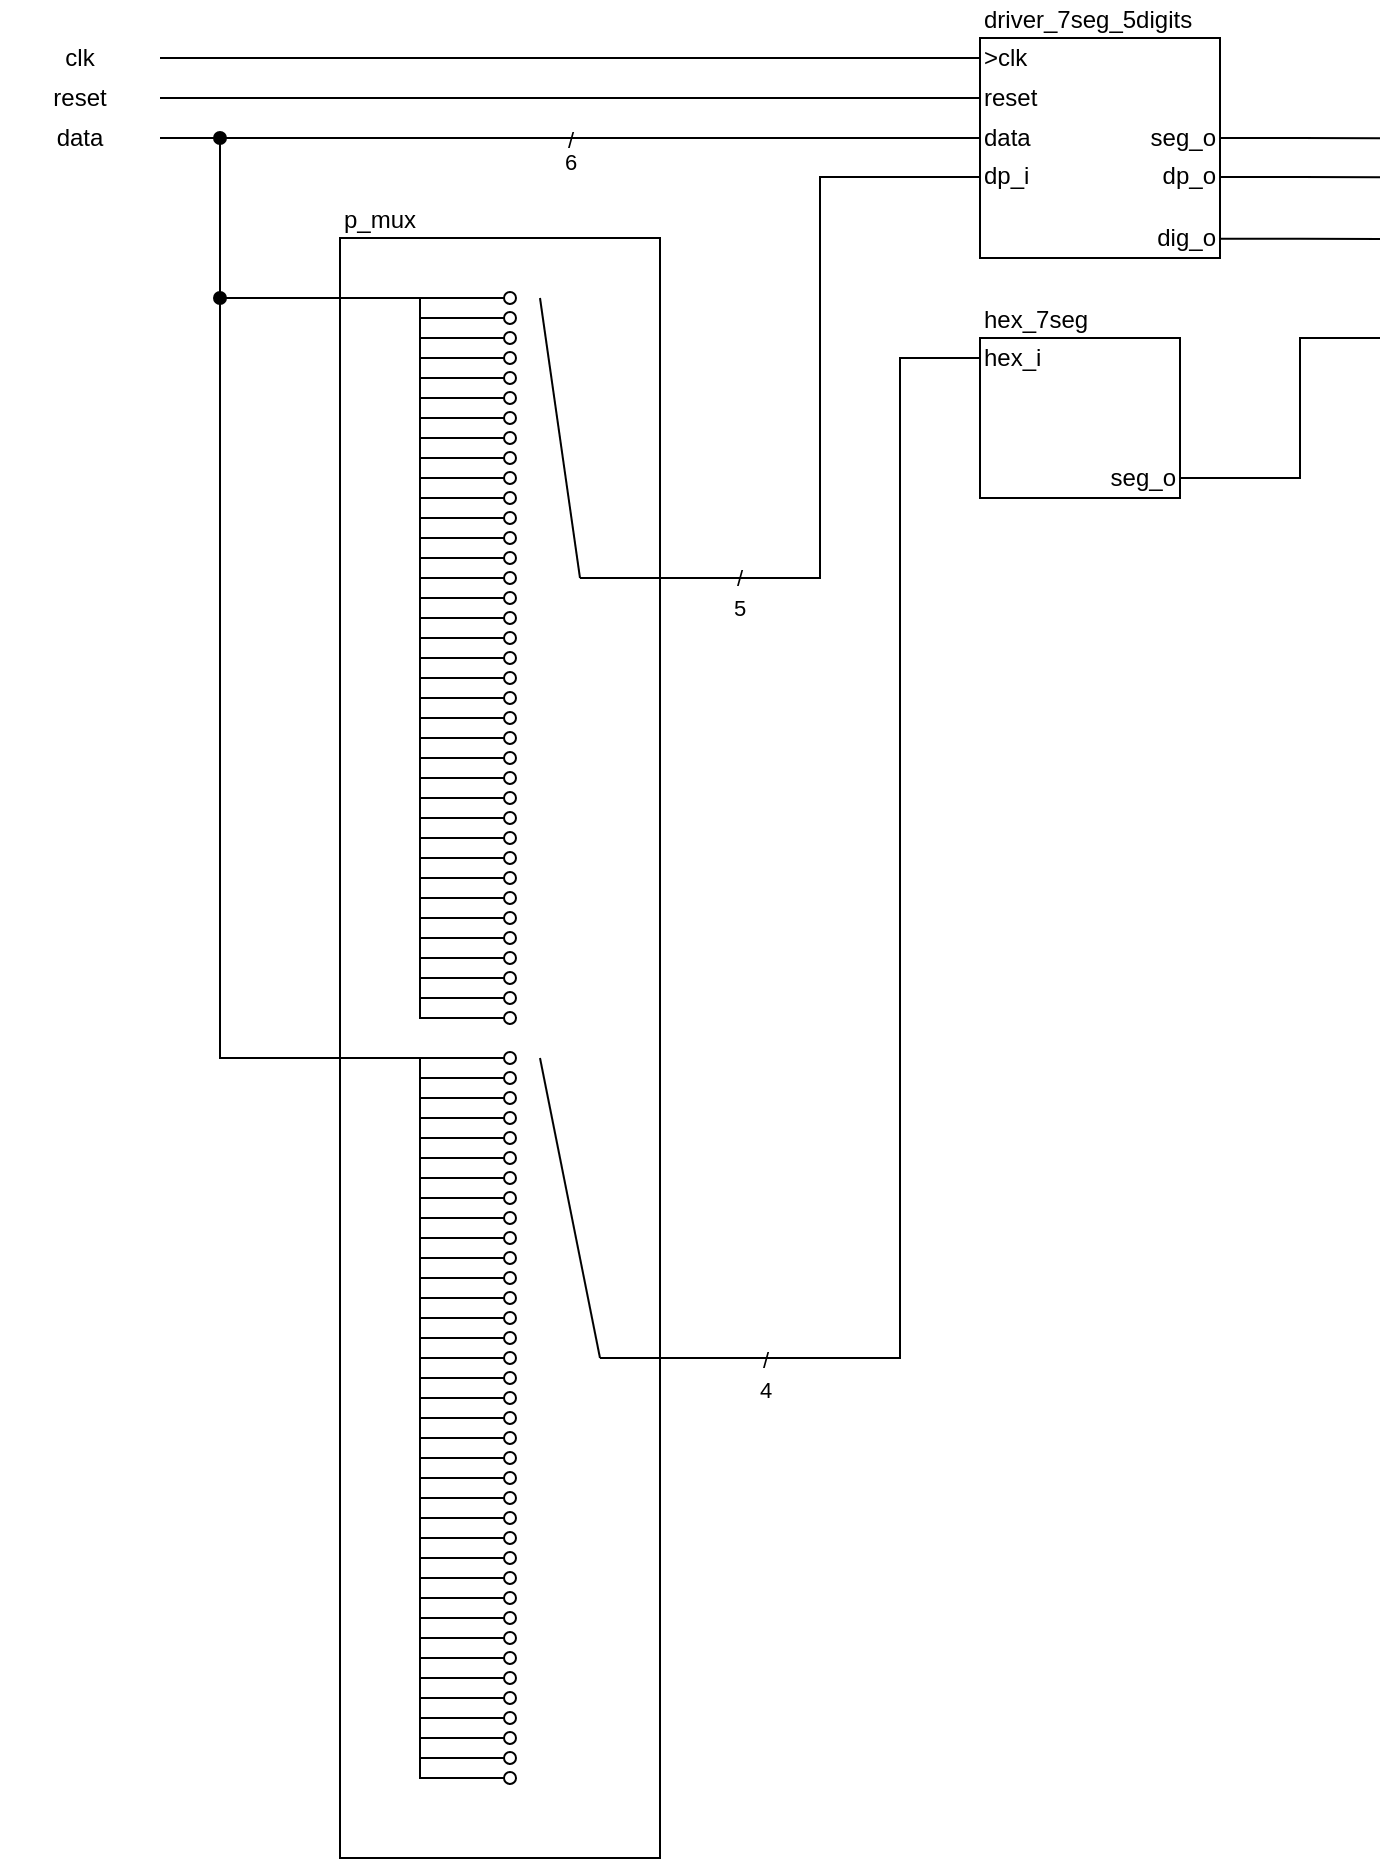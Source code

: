 <mxfile version="17.4.2" type="device"><diagram id="lcT8Ns32IY1M_7jJ_1zo" name="Page-1"><mxGraphModel dx="769" dy="475" grid="1" gridSize="10" guides="1" tooltips="1" connect="1" arrows="1" fold="1" page="1" pageScale="1" pageWidth="827" pageHeight="1169" math="0" shadow="0"><root><mxCell id="0"/><mxCell id="1" parent="0"/><mxCell id="uRSqfGvNpTADpBOiDqE6-36" value="&lt;p style=&quot;line-height: 1&quot;&gt;/&lt;br&gt;6&lt;/p&gt;" style="edgeStyle=orthogonalEdgeStyle;rounded=0;orthogonalLoop=1;jettySize=auto;html=1;exitX=0;exitY=0.5;exitDx=0;exitDy=0;verticalAlign=middle;labelBackgroundColor=none;spacingTop=11;endArrow=none;endFill=0;entryX=1;entryY=0.5;entryDx=0;entryDy=0;" parent="1" source="uRSqfGvNpTADpBOiDqE6-15" edge="1" target="uRSqfGvNpTADpBOiDqE6-42"><mxGeometry relative="1" as="geometry"><mxPoint x="240" y="180" as="targetPoint"/><Array as="points"/></mxGeometry></mxCell><mxCell id="uRSqfGvNpTADpBOiDqE6-39" value="" style="group" parent="1" vertex="1" connectable="0"><mxGeometry x="520" y="111.74" width="120" height="128.26" as="geometry"/></mxCell><mxCell id="uRSqfGvNpTADpBOiDqE6-17" value="driver_7seg_5digits" style="text;html=1;strokeColor=none;fillColor=none;align=left;verticalAlign=bottom;whiteSpace=wrap;rounded=0;" parent="uRSqfGvNpTADpBOiDqE6-39" vertex="1"><mxGeometry width="120" height="18.26" as="geometry"/></mxCell><mxCell id="uRSqfGvNpTADpBOiDqE6-38" value="" style="group" parent="uRSqfGvNpTADpBOiDqE6-39" vertex="1" connectable="0"><mxGeometry y="18.26" width="120" height="110" as="geometry"/></mxCell><mxCell id="uRSqfGvNpTADpBOiDqE6-10" value="" style="rounded=0;whiteSpace=wrap;html=1;" parent="uRSqfGvNpTADpBOiDqE6-38" vertex="1"><mxGeometry width="120" height="110" as="geometry"/></mxCell><mxCell id="uRSqfGvNpTADpBOiDqE6-12" value="&lt;div&gt;&amp;gt;clk&lt;/div&gt;" style="text;html=1;strokeColor=none;fillColor=none;align=left;verticalAlign=middle;whiteSpace=wrap;rounded=0;" parent="uRSqfGvNpTADpBOiDqE6-38" vertex="1"><mxGeometry width="60" height="20" as="geometry"/></mxCell><mxCell id="uRSqfGvNpTADpBOiDqE6-13" value="reset" style="text;html=1;strokeColor=none;fillColor=none;align=left;verticalAlign=middle;whiteSpace=wrap;rounded=0;" parent="uRSqfGvNpTADpBOiDqE6-38" vertex="1"><mxGeometry y="20" width="60" height="20" as="geometry"/></mxCell><mxCell id="uRSqfGvNpTADpBOiDqE6-14" value="dp_i" style="text;html=1;strokeColor=none;fillColor=none;align=left;verticalAlign=middle;whiteSpace=wrap;rounded=0;" parent="uRSqfGvNpTADpBOiDqE6-38" vertex="1"><mxGeometry y="60" width="60" height="18.91" as="geometry"/></mxCell><mxCell id="uRSqfGvNpTADpBOiDqE6-15" value="data" style="text;html=1;strokeColor=none;fillColor=none;align=left;verticalAlign=middle;whiteSpace=wrap;rounded=0;" parent="uRSqfGvNpTADpBOiDqE6-38" vertex="1"><mxGeometry y="40" width="60" height="20" as="geometry"/></mxCell><mxCell id="uRSqfGvNpTADpBOiDqE6-16" value="dp_o" style="text;html=1;strokeColor=none;fillColor=none;align=right;verticalAlign=middle;whiteSpace=wrap;rounded=0;" parent="uRSqfGvNpTADpBOiDqE6-38" vertex="1"><mxGeometry x="60" y="60" width="60" height="18.91" as="geometry"/></mxCell><mxCell id="uRSqfGvNpTADpBOiDqE6-32" value="seg_o" style="text;html=1;strokeColor=none;fillColor=none;align=right;verticalAlign=middle;whiteSpace=wrap;rounded=0;" parent="uRSqfGvNpTADpBOiDqE6-38" vertex="1"><mxGeometry x="60" y="40" width="60" height="20" as="geometry"/></mxCell><mxCell id="uRSqfGvNpTADpBOiDqE6-33" value="dig_o" style="text;html=1;strokeColor=none;fillColor=none;align=right;verticalAlign=middle;whiteSpace=wrap;rounded=0;" parent="uRSqfGvNpTADpBOiDqE6-38" vertex="1"><mxGeometry x="60" y="90.87" width="60" height="19.13" as="geometry"/></mxCell><mxCell id="uRSqfGvNpTADpBOiDqE6-40" style="edgeStyle=orthogonalEdgeStyle;rounded=0;orthogonalLoop=1;jettySize=auto;html=1;exitX=0;exitY=0.5;exitDx=0;exitDy=0;labelBackgroundColor=none;endArrow=none;endFill=0;entryX=1;entryY=0.5;entryDx=0;entryDy=0;" parent="1" source="uRSqfGvNpTADpBOiDqE6-12" target="uRSqfGvNpTADpBOiDqE6-44" edge="1"><mxGeometry relative="1" as="geometry"><mxPoint x="200" y="140" as="targetPoint"/><Array as="points"><mxPoint x="170" y="140"/><mxPoint x="170" y="140"/></Array></mxGeometry></mxCell><mxCell id="uRSqfGvNpTADpBOiDqE6-41" style="edgeStyle=orthogonalEdgeStyle;rounded=0;orthogonalLoop=1;jettySize=auto;html=1;exitX=0;exitY=0.5;exitDx=0;exitDy=0;labelBackgroundColor=none;endArrow=none;endFill=0;entryX=1;entryY=0.5;entryDx=0;entryDy=0;" parent="1" source="uRSqfGvNpTADpBOiDqE6-13" target="uRSqfGvNpTADpBOiDqE6-43" edge="1"><mxGeometry relative="1" as="geometry"><mxPoint x="240" y="160" as="targetPoint"/><Array as="points"><mxPoint x="110" y="160"/></Array></mxGeometry></mxCell><mxCell id="uRSqfGvNpTADpBOiDqE6-42" value="data" style="text;html=1;strokeColor=none;fillColor=none;align=center;verticalAlign=middle;whiteSpace=wrap;rounded=0;" parent="1" vertex="1"><mxGeometry x="30" y="170" width="80" height="20" as="geometry"/></mxCell><mxCell id="uRSqfGvNpTADpBOiDqE6-43" value="reset" style="text;html=1;strokeColor=none;fillColor=none;align=center;verticalAlign=middle;whiteSpace=wrap;rounded=0;" parent="1" vertex="1"><mxGeometry x="30" y="150" width="80" height="20" as="geometry"/></mxCell><mxCell id="uRSqfGvNpTADpBOiDqE6-44" value="clk" style="text;html=1;strokeColor=none;fillColor=none;align=center;verticalAlign=middle;whiteSpace=wrap;rounded=0;" parent="1" vertex="1"><mxGeometry x="30" y="130" width="80" height="20" as="geometry"/></mxCell><mxCell id="uRSqfGvNpTADpBOiDqE6-45" style="edgeStyle=orthogonalEdgeStyle;rounded=0;orthogonalLoop=1;jettySize=auto;html=1;exitX=1;exitY=0.5;exitDx=0;exitDy=0;labelBackgroundColor=none;endArrow=none;endFill=0;" parent="1" source="uRSqfGvNpTADpBOiDqE6-32" edge="1"><mxGeometry relative="1" as="geometry"><mxPoint x="720" y="180.171" as="targetPoint"/></mxGeometry></mxCell><mxCell id="uRSqfGvNpTADpBOiDqE6-46" style="edgeStyle=orthogonalEdgeStyle;rounded=0;orthogonalLoop=1;jettySize=auto;html=1;exitX=1;exitY=0.5;exitDx=0;exitDy=0;labelBackgroundColor=none;endArrow=none;endFill=0;" parent="1" source="uRSqfGvNpTADpBOiDqE6-16" edge="1"><mxGeometry relative="1" as="geometry"><mxPoint x="720" y="199.683" as="targetPoint"/></mxGeometry></mxCell><mxCell id="V42_vhLMeeqk-DZsKsQW-138" value="" style="endArrow=oval;html=1;rounded=0;labelBackgroundColor=none;startArrow=none;startFill=0;endFill=1;edgeStyle=orthogonalEdgeStyle;" edge="1" parent="1"><mxGeometry width="50" height="50" relative="1" as="geometry"><mxPoint x="240" y="260" as="sourcePoint"/><mxPoint x="140" y="260" as="targetPoint"/><Array as="points"><mxPoint x="180" y="260"/></Array></mxGeometry></mxCell><mxCell id="V42_vhLMeeqk-DZsKsQW-140" value="" style="endArrow=none;html=1;rounded=0;endFill=0;labelBackgroundColor=none;spacingTop=14;entryX=0;entryY=0.5;entryDx=0;entryDy=0;edgeStyle=elbowEdgeStyle;" edge="1" parent="1" target="uRSqfGvNpTADpBOiDqE6-14"><mxGeometry width="50" height="50" relative="1" as="geometry"><mxPoint x="320" y="400" as="sourcePoint"/><mxPoint x="500" y="240" as="targetPoint"/><Array as="points"><mxPoint x="440" y="350"/></Array></mxGeometry></mxCell><mxCell id="V42_vhLMeeqk-DZsKsQW-186" value="&lt;span style=&quot;font-size: 11px&quot;&gt;/&lt;/span&gt;&lt;br style=&quot;font-size: 11px&quot;&gt;&lt;span style=&quot;font-size: 11px&quot;&gt;5&lt;/span&gt;" style="text;html=1;strokeColor=none;fillColor=none;align=center;verticalAlign=middle;whiteSpace=wrap;rounded=0;" vertex="1" parent="1"><mxGeometry x="370" y="397" width="60" height="20" as="geometry"/></mxCell><mxCell id="V42_vhLMeeqk-DZsKsQW-94" value="" style="rounded=0;whiteSpace=wrap;html=1;fillColor=none;" vertex="1" parent="1"><mxGeometry x="200" y="230" width="160" height="810" as="geometry"/></mxCell><mxCell id="V42_vhLMeeqk-DZsKsQW-95" value="p_mux" style="text;html=1;strokeColor=none;fillColor=none;align=left;verticalAlign=bottom;whiteSpace=wrap;rounded=0;" vertex="1" parent="1"><mxGeometry x="200" y="210" width="150" height="20" as="geometry"/></mxCell><mxCell id="V42_vhLMeeqk-DZsKsQW-99" value="" style="group" vertex="1" connectable="0" parent="1"><mxGeometry x="240" y="640" width="30" height="360" as="geometry"/></mxCell><mxCell id="V42_vhLMeeqk-DZsKsQW-100" value="" style="endArrow=oval;html=1;rounded=0;fontSize=9;edgeStyle=orthogonalEdgeStyle;endFill=0;" edge="1" parent="V42_vhLMeeqk-DZsKsQW-99"><mxGeometry width="50" height="50" relative="1" as="geometry"><mxPoint y="350.004" as="sourcePoint"/><mxPoint x="45" y="360" as="targetPoint"/><Array as="points"><mxPoint y="360"/></Array></mxGeometry></mxCell><mxCell id="V42_vhLMeeqk-DZsKsQW-101" value="" style="endArrow=oval;html=1;rounded=0;fontSize=9;edgeStyle=orthogonalEdgeStyle;endFill=0;" edge="1" parent="V42_vhLMeeqk-DZsKsQW-99"><mxGeometry width="50" height="50" relative="1" as="geometry"><mxPoint y="340.004" as="sourcePoint"/><mxPoint x="45" y="350.0" as="targetPoint"/><Array as="points"><mxPoint y="340.004"/><mxPoint y="349.441"/><mxPoint x="30" y="349.441"/></Array></mxGeometry></mxCell><mxCell id="V42_vhLMeeqk-DZsKsQW-102" value="" style="endArrow=oval;html=1;rounded=0;fontSize=9;edgeStyle=orthogonalEdgeStyle;endFill=0;" edge="1" parent="V42_vhLMeeqk-DZsKsQW-99"><mxGeometry width="50" height="50" relative="1" as="geometry"><mxPoint y="330.004" as="sourcePoint"/><mxPoint x="45" y="340.0" as="targetPoint"/><Array as="points"><mxPoint y="330.004"/><mxPoint y="339.441"/><mxPoint x="30" y="339.441"/></Array></mxGeometry></mxCell><mxCell id="V42_vhLMeeqk-DZsKsQW-103" value="" style="endArrow=oval;html=1;rounded=0;fontSize=9;edgeStyle=orthogonalEdgeStyle;endFill=0;" edge="1" parent="V42_vhLMeeqk-DZsKsQW-99"><mxGeometry width="50" height="50" relative="1" as="geometry"><mxPoint y="320.004" as="sourcePoint"/><mxPoint x="45" y="330.0" as="targetPoint"/><Array as="points"><mxPoint y="320.004"/><mxPoint y="329.441"/><mxPoint x="30" y="329.441"/></Array></mxGeometry></mxCell><mxCell id="V42_vhLMeeqk-DZsKsQW-104" value="" style="endArrow=oval;html=1;rounded=0;fontSize=9;edgeStyle=orthogonalEdgeStyle;endFill=0;" edge="1" parent="V42_vhLMeeqk-DZsKsQW-99"><mxGeometry width="50" height="50" relative="1" as="geometry"><mxPoint y="310.004" as="sourcePoint"/><mxPoint x="45" y="320.0" as="targetPoint"/><Array as="points"><mxPoint y="310.004"/><mxPoint y="319.441"/><mxPoint x="30" y="319.441"/></Array></mxGeometry></mxCell><mxCell id="V42_vhLMeeqk-DZsKsQW-105" value="" style="endArrow=oval;html=1;rounded=0;fontSize=9;edgeStyle=orthogonalEdgeStyle;endFill=0;" edge="1" parent="V42_vhLMeeqk-DZsKsQW-99"><mxGeometry width="50" height="50" relative="1" as="geometry"><mxPoint y="300.004" as="sourcePoint"/><mxPoint x="45" y="309.999" as="targetPoint"/><Array as="points"><mxPoint y="300.004"/><mxPoint y="309.44"/><mxPoint x="30" y="309.44"/></Array></mxGeometry></mxCell><mxCell id="V42_vhLMeeqk-DZsKsQW-106" value="" style="endArrow=oval;html=1;rounded=0;fontSize=9;edgeStyle=orthogonalEdgeStyle;endFill=0;" edge="1" parent="V42_vhLMeeqk-DZsKsQW-99"><mxGeometry width="50" height="50" relative="1" as="geometry"><mxPoint y="290.004" as="sourcePoint"/><mxPoint x="45" y="299.999" as="targetPoint"/><Array as="points"><mxPoint y="290.004"/><mxPoint y="299.44"/><mxPoint x="30" y="299.44"/></Array></mxGeometry></mxCell><mxCell id="V42_vhLMeeqk-DZsKsQW-107" value="" style="endArrow=oval;html=1;rounded=0;fontSize=9;edgeStyle=orthogonalEdgeStyle;endFill=0;" edge="1" parent="V42_vhLMeeqk-DZsKsQW-99"><mxGeometry width="50" height="50" relative="1" as="geometry"><mxPoint y="280.003" as="sourcePoint"/><mxPoint x="45" y="289.999" as="targetPoint"/><Array as="points"><mxPoint y="280.003"/><mxPoint y="289.44"/><mxPoint x="30" y="289.44"/></Array></mxGeometry></mxCell><mxCell id="V42_vhLMeeqk-DZsKsQW-108" value="" style="endArrow=oval;html=1;rounded=0;fontSize=9;edgeStyle=orthogonalEdgeStyle;endFill=0;" edge="1" parent="V42_vhLMeeqk-DZsKsQW-99"><mxGeometry width="50" height="50" relative="1" as="geometry"><mxPoint y="270.003" as="sourcePoint"/><mxPoint x="45" y="279.999" as="targetPoint"/><Array as="points"><mxPoint y="270.003"/><mxPoint y="279.44"/><mxPoint x="30" y="279.44"/></Array></mxGeometry></mxCell><mxCell id="V42_vhLMeeqk-DZsKsQW-109" value="" style="endArrow=oval;html=1;rounded=0;fontSize=9;edgeStyle=orthogonalEdgeStyle;endFill=0;" edge="1" parent="V42_vhLMeeqk-DZsKsQW-99"><mxGeometry width="50" height="50" relative="1" as="geometry"><mxPoint y="260.003" as="sourcePoint"/><mxPoint x="45" y="269.999" as="targetPoint"/><Array as="points"><mxPoint y="260.003"/><mxPoint y="269.44"/><mxPoint x="30" y="269.44"/></Array></mxGeometry></mxCell><mxCell id="V42_vhLMeeqk-DZsKsQW-110" value="" style="endArrow=oval;html=1;rounded=0;fontSize=9;edgeStyle=orthogonalEdgeStyle;endFill=0;" edge="1" parent="V42_vhLMeeqk-DZsKsQW-99"><mxGeometry width="50" height="50" relative="1" as="geometry"><mxPoint y="250.003" as="sourcePoint"/><mxPoint x="45" y="259.999" as="targetPoint"/><Array as="points"><mxPoint y="250.003"/><mxPoint y="259.44"/><mxPoint x="30" y="259.44"/></Array></mxGeometry></mxCell><mxCell id="V42_vhLMeeqk-DZsKsQW-111" value="" style="endArrow=oval;html=1;rounded=0;fontSize=9;edgeStyle=orthogonalEdgeStyle;endFill=0;" edge="1" parent="V42_vhLMeeqk-DZsKsQW-99"><mxGeometry width="50" height="50" relative="1" as="geometry"><mxPoint y="240.003" as="sourcePoint"/><mxPoint x="45" y="249.999" as="targetPoint"/><Array as="points"><mxPoint y="240.003"/><mxPoint y="249.44"/><mxPoint x="30" y="249.44"/></Array></mxGeometry></mxCell><mxCell id="V42_vhLMeeqk-DZsKsQW-112" value="" style="endArrow=oval;html=1;rounded=0;fontSize=9;edgeStyle=orthogonalEdgeStyle;endFill=0;" edge="1" parent="V42_vhLMeeqk-DZsKsQW-99"><mxGeometry width="50" height="50" relative="1" as="geometry"><mxPoint y="230.003" as="sourcePoint"/><mxPoint x="45" y="239.999" as="targetPoint"/><Array as="points"><mxPoint y="230.003"/><mxPoint y="239.44"/><mxPoint x="30" y="239.44"/></Array></mxGeometry></mxCell><mxCell id="V42_vhLMeeqk-DZsKsQW-113" value="" style="endArrow=oval;html=1;rounded=0;fontSize=9;edgeStyle=orthogonalEdgeStyle;endFill=0;" edge="1" parent="V42_vhLMeeqk-DZsKsQW-99"><mxGeometry width="50" height="50" relative="1" as="geometry"><mxPoint y="220.003" as="sourcePoint"/><mxPoint x="45" y="229.998" as="targetPoint"/><Array as="points"><mxPoint y="220.003"/><mxPoint y="229.439"/><mxPoint x="30" y="229.439"/></Array></mxGeometry></mxCell><mxCell id="V42_vhLMeeqk-DZsKsQW-114" value="" style="endArrow=oval;html=1;rounded=0;fontSize=9;edgeStyle=orthogonalEdgeStyle;endFill=0;" edge="1" parent="V42_vhLMeeqk-DZsKsQW-99"><mxGeometry width="50" height="50" relative="1" as="geometry"><mxPoint y="210.003" as="sourcePoint"/><mxPoint x="45" y="219.998" as="targetPoint"/><Array as="points"><mxPoint y="210.003"/><mxPoint y="219.439"/><mxPoint x="30" y="219.439"/></Array></mxGeometry></mxCell><mxCell id="V42_vhLMeeqk-DZsKsQW-115" value="" style="endArrow=oval;html=1;rounded=0;fontSize=9;edgeStyle=orthogonalEdgeStyle;endFill=0;" edge="1" parent="V42_vhLMeeqk-DZsKsQW-99"><mxGeometry width="50" height="50" relative="1" as="geometry"><mxPoint y="200.002" as="sourcePoint"/><mxPoint x="45" y="209.998" as="targetPoint"/><Array as="points"><mxPoint y="200.002"/><mxPoint y="209.439"/><mxPoint x="30" y="209.439"/></Array></mxGeometry></mxCell><mxCell id="V42_vhLMeeqk-DZsKsQW-116" value="" style="endArrow=oval;html=1;rounded=0;fontSize=9;edgeStyle=orthogonalEdgeStyle;endFill=0;" edge="1" parent="V42_vhLMeeqk-DZsKsQW-99"><mxGeometry width="50" height="50" relative="1" as="geometry"><mxPoint x="-1.705e-13" y="190.002" as="sourcePoint"/><mxPoint x="45" y="199.998" as="targetPoint"/><Array as="points"><mxPoint y="190.002"/><mxPoint y="199.439"/><mxPoint x="30" y="199.439"/></Array></mxGeometry></mxCell><mxCell id="V42_vhLMeeqk-DZsKsQW-117" value="" style="endArrow=oval;html=1;rounded=0;fontSize=9;edgeStyle=orthogonalEdgeStyle;endFill=0;" edge="1" parent="V42_vhLMeeqk-DZsKsQW-99"><mxGeometry width="50" height="50" relative="1" as="geometry"><mxPoint x="-1.705e-13" y="180.002" as="sourcePoint"/><mxPoint x="45" y="189.998" as="targetPoint"/><Array as="points"><mxPoint y="180.002"/><mxPoint y="189.439"/><mxPoint x="30" y="189.439"/></Array></mxGeometry></mxCell><mxCell id="V42_vhLMeeqk-DZsKsQW-118" value="" style="endArrow=oval;html=1;rounded=0;fontSize=9;edgeStyle=orthogonalEdgeStyle;endFill=0;" edge="1" parent="V42_vhLMeeqk-DZsKsQW-99"><mxGeometry width="50" height="50" relative="1" as="geometry"><mxPoint x="-1.705e-13" y="170.002" as="sourcePoint"/><mxPoint x="45" y="179.998" as="targetPoint"/><Array as="points"><mxPoint y="170.002"/><mxPoint y="179.439"/><mxPoint x="30" y="179.439"/></Array></mxGeometry></mxCell><mxCell id="V42_vhLMeeqk-DZsKsQW-119" value="" style="endArrow=oval;html=1;rounded=0;fontSize=9;edgeStyle=orthogonalEdgeStyle;endFill=0;" edge="1" parent="V42_vhLMeeqk-DZsKsQW-99"><mxGeometry width="50" height="50" relative="1" as="geometry"><mxPoint x="-1.705e-13" y="160.002" as="sourcePoint"/><mxPoint x="45" y="169.998" as="targetPoint"/><Array as="points"><mxPoint y="160.002"/><mxPoint y="169.439"/><mxPoint x="30" y="169.439"/></Array></mxGeometry></mxCell><mxCell id="V42_vhLMeeqk-DZsKsQW-120" value="" style="endArrow=oval;html=1;rounded=0;fontSize=9;edgeStyle=orthogonalEdgeStyle;endFill=0;" edge="1" parent="V42_vhLMeeqk-DZsKsQW-99"><mxGeometry width="50" height="50" relative="1" as="geometry"><mxPoint x="-1.705e-13" y="150.002" as="sourcePoint"/><mxPoint x="45" y="159.998" as="targetPoint"/><Array as="points"><mxPoint y="150.002"/><mxPoint y="159.439"/><mxPoint x="30" y="159.439"/></Array></mxGeometry></mxCell><mxCell id="V42_vhLMeeqk-DZsKsQW-121" value="" style="endArrow=oval;html=1;rounded=0;fontSize=9;edgeStyle=orthogonalEdgeStyle;endFill=0;" edge="1" parent="V42_vhLMeeqk-DZsKsQW-99"><mxGeometry width="50" height="50" relative="1" as="geometry"><mxPoint x="-1.705e-13" y="140.002" as="sourcePoint"/><mxPoint x="45" y="149.998" as="targetPoint"/><Array as="points"><mxPoint y="140.002"/><mxPoint y="149.439"/><mxPoint x="30" y="149.439"/></Array></mxGeometry></mxCell><mxCell id="V42_vhLMeeqk-DZsKsQW-122" value="" style="endArrow=oval;html=1;rounded=0;fontSize=9;edgeStyle=orthogonalEdgeStyle;endFill=0;" edge="1" parent="V42_vhLMeeqk-DZsKsQW-99"><mxGeometry width="50" height="50" relative="1" as="geometry"><mxPoint x="-1.705e-13" y="130.002" as="sourcePoint"/><mxPoint x="45" y="139.997" as="targetPoint"/><Array as="points"><mxPoint y="130.002"/><mxPoint y="139.438"/><mxPoint x="30" y="139.438"/></Array></mxGeometry></mxCell><mxCell id="V42_vhLMeeqk-DZsKsQW-123" value="" style="endArrow=oval;html=1;rounded=0;fontSize=9;edgeStyle=orthogonalEdgeStyle;endFill=0;" edge="1" parent="V42_vhLMeeqk-DZsKsQW-99"><mxGeometry width="50" height="50" relative="1" as="geometry"><mxPoint x="-1.705e-13" y="120.002" as="sourcePoint"/><mxPoint x="45" y="129.997" as="targetPoint"/><Array as="points"><mxPoint y="120.002"/><mxPoint y="129.438"/><mxPoint x="30" y="129.438"/></Array></mxGeometry></mxCell><mxCell id="V42_vhLMeeqk-DZsKsQW-124" value="" style="endArrow=oval;html=1;rounded=0;fontSize=9;edgeStyle=orthogonalEdgeStyle;endFill=0;" edge="1" parent="V42_vhLMeeqk-DZsKsQW-99"><mxGeometry width="50" height="50" relative="1" as="geometry"><mxPoint x="-1.705e-13" y="110.001" as="sourcePoint"/><mxPoint x="45" y="119.997" as="targetPoint"/><Array as="points"><mxPoint y="110.001"/><mxPoint y="119.438"/><mxPoint x="30" y="119.438"/></Array></mxGeometry></mxCell><mxCell id="V42_vhLMeeqk-DZsKsQW-125" value="" style="endArrow=oval;html=1;rounded=0;fontSize=9;edgeStyle=orthogonalEdgeStyle;endFill=0;" edge="1" parent="V42_vhLMeeqk-DZsKsQW-99"><mxGeometry width="50" height="50" relative="1" as="geometry"><mxPoint x="-1.705e-13" y="100.001" as="sourcePoint"/><mxPoint x="45" y="109.997" as="targetPoint"/><Array as="points"><mxPoint y="100.001"/><mxPoint y="109.438"/><mxPoint x="30" y="109.438"/></Array></mxGeometry></mxCell><mxCell id="V42_vhLMeeqk-DZsKsQW-126" value="" style="endArrow=oval;html=1;rounded=0;fontSize=9;edgeStyle=orthogonalEdgeStyle;endFill=0;" edge="1" parent="V42_vhLMeeqk-DZsKsQW-99"><mxGeometry width="50" height="50" relative="1" as="geometry"><mxPoint x="-1.705e-13" y="90.001" as="sourcePoint"/><mxPoint x="45" y="99.997" as="targetPoint"/><Array as="points"><mxPoint y="90.001"/><mxPoint y="99.438"/><mxPoint x="30" y="99.438"/></Array></mxGeometry></mxCell><mxCell id="V42_vhLMeeqk-DZsKsQW-127" value="" style="endArrow=oval;html=1;rounded=0;fontSize=9;edgeStyle=orthogonalEdgeStyle;endFill=0;" edge="1" parent="V42_vhLMeeqk-DZsKsQW-99"><mxGeometry width="50" height="50" relative="1" as="geometry"><mxPoint x="-1.705e-13" y="80.001" as="sourcePoint"/><mxPoint x="45" y="89.997" as="targetPoint"/><Array as="points"><mxPoint y="80.001"/><mxPoint y="89.438"/><mxPoint x="30" y="89.438"/></Array></mxGeometry></mxCell><mxCell id="V42_vhLMeeqk-DZsKsQW-128" value="" style="endArrow=oval;html=1;rounded=0;fontSize=9;edgeStyle=orthogonalEdgeStyle;endFill=0;" edge="1" parent="V42_vhLMeeqk-DZsKsQW-99"><mxGeometry width="50" height="50" relative="1" as="geometry"><mxPoint x="-1.705e-13" y="70.001" as="sourcePoint"/><mxPoint x="45" y="79.997" as="targetPoint"/><Array as="points"><mxPoint y="70.001"/><mxPoint y="79.438"/><mxPoint x="30" y="79.438"/></Array></mxGeometry></mxCell><mxCell id="V42_vhLMeeqk-DZsKsQW-129" value="" style="endArrow=oval;html=1;rounded=0;fontSize=9;edgeStyle=orthogonalEdgeStyle;endFill=0;" edge="1" parent="V42_vhLMeeqk-DZsKsQW-99"><mxGeometry width="50" height="50" relative="1" as="geometry"><mxPoint x="-1.705e-13" y="60.001" as="sourcePoint"/><mxPoint x="45" y="69.997" as="targetPoint"/><Array as="points"><mxPoint y="60.001"/><mxPoint y="69.438"/><mxPoint x="30" y="69.438"/></Array></mxGeometry></mxCell><mxCell id="V42_vhLMeeqk-DZsKsQW-130" value="" style="endArrow=oval;html=1;rounded=0;fontSize=9;edgeStyle=orthogonalEdgeStyle;endFill=0;" edge="1" parent="V42_vhLMeeqk-DZsKsQW-99"><mxGeometry width="50" height="50" relative="1" as="geometry"><mxPoint x="-1.705e-13" y="50.001" as="sourcePoint"/><mxPoint x="45" y="59.996" as="targetPoint"/><Array as="points"><mxPoint y="50.001"/><mxPoint y="59.437"/><mxPoint x="30" y="59.437"/></Array></mxGeometry></mxCell><mxCell id="V42_vhLMeeqk-DZsKsQW-131" value="" style="endArrow=oval;html=1;rounded=0;fontSize=9;edgeStyle=orthogonalEdgeStyle;endFill=0;" edge="1" parent="V42_vhLMeeqk-DZsKsQW-99"><mxGeometry width="50" height="50" relative="1" as="geometry"><mxPoint x="-1.705e-13" y="40.001" as="sourcePoint"/><mxPoint x="45" y="49.996" as="targetPoint"/><Array as="points"><mxPoint y="40.001"/><mxPoint y="49.437"/><mxPoint x="30" y="49.437"/></Array></mxGeometry></mxCell><mxCell id="V42_vhLMeeqk-DZsKsQW-132" value="" style="endArrow=oval;html=1;rounded=0;fontSize=9;edgeStyle=orthogonalEdgeStyle;endFill=0;" edge="1" parent="V42_vhLMeeqk-DZsKsQW-99"><mxGeometry width="50" height="50" relative="1" as="geometry"><mxPoint x="-1.705e-13" y="30.0" as="sourcePoint"/><mxPoint x="45" y="39.996" as="targetPoint"/><Array as="points"><mxPoint y="30.0"/><mxPoint y="39.437"/><mxPoint x="30" y="39.437"/></Array></mxGeometry></mxCell><mxCell id="V42_vhLMeeqk-DZsKsQW-133" value="" style="endArrow=oval;html=1;rounded=0;fontSize=9;edgeStyle=orthogonalEdgeStyle;endFill=0;" edge="1" parent="V42_vhLMeeqk-DZsKsQW-99"><mxGeometry width="50" height="50" relative="1" as="geometry"><mxPoint x="-1.705e-13" y="20.0" as="sourcePoint"/><mxPoint x="45" y="29.996" as="targetPoint"/><Array as="points"><mxPoint y="20.0"/><mxPoint y="29.437"/><mxPoint x="30" y="29.437"/></Array></mxGeometry></mxCell><mxCell id="V42_vhLMeeqk-DZsKsQW-134" value="" style="endArrow=oval;html=1;rounded=0;fontSize=9;edgeStyle=orthogonalEdgeStyle;endFill=0;" edge="1" parent="V42_vhLMeeqk-DZsKsQW-99"><mxGeometry width="50" height="50" relative="1" as="geometry"><mxPoint x="-1.705e-13" y="10.0" as="sourcePoint"/><mxPoint x="45" y="19.996" as="targetPoint"/><Array as="points"><mxPoint y="10.0"/><mxPoint y="19.437"/><mxPoint x="30" y="19.437"/></Array></mxGeometry></mxCell><mxCell id="V42_vhLMeeqk-DZsKsQW-135" value="" style="endArrow=oval;html=1;rounded=0;fontSize=9;edgeStyle=orthogonalEdgeStyle;endFill=0;" edge="1" parent="V42_vhLMeeqk-DZsKsQW-99"><mxGeometry width="50" height="50" relative="1" as="geometry"><mxPoint x="-1.705e-13" y="0.0" as="sourcePoint"/><mxPoint x="45" y="9.996" as="targetPoint"/><Array as="points"><mxPoint y="0.0"/><mxPoint y="9.437"/><mxPoint x="30" y="9.437"/></Array></mxGeometry></mxCell><mxCell id="V42_vhLMeeqk-DZsKsQW-136" value="" style="endArrow=oval;html=1;rounded=0;fontSize=9;edgeStyle=orthogonalEdgeStyle;endFill=0;" edge="1" parent="V42_vhLMeeqk-DZsKsQW-99"><mxGeometry width="50" height="50" relative="1" as="geometry"><mxPoint as="sourcePoint"/><mxPoint x="45" y="-0.004" as="targetPoint"/><Array as="points"><mxPoint x="10"/><mxPoint x="10"/></Array></mxGeometry></mxCell><mxCell id="V42_vhLMeeqk-DZsKsQW-137" value="" style="endArrow=none;html=1;rounded=0;labelBackgroundColor=none;" edge="1" parent="1"><mxGeometry width="50" height="50" relative="1" as="geometry"><mxPoint x="320" y="400" as="sourcePoint"/><mxPoint x="300" y="260" as="targetPoint"/></mxGeometry></mxCell><mxCell id="V42_vhLMeeqk-DZsKsQW-188" value="" style="group" vertex="1" connectable="0" parent="1"><mxGeometry x="240" y="260" width="30" height="360" as="geometry"/></mxCell><mxCell id="V42_vhLMeeqk-DZsKsQW-189" value="" style="endArrow=oval;html=1;rounded=0;fontSize=9;edgeStyle=orthogonalEdgeStyle;endFill=0;" edge="1" parent="V42_vhLMeeqk-DZsKsQW-188"><mxGeometry width="50" height="50" relative="1" as="geometry"><mxPoint y="350.004" as="sourcePoint"/><mxPoint x="45" y="360" as="targetPoint"/><Array as="points"><mxPoint y="360"/></Array></mxGeometry></mxCell><mxCell id="V42_vhLMeeqk-DZsKsQW-190" value="" style="endArrow=oval;html=1;rounded=0;fontSize=9;edgeStyle=orthogonalEdgeStyle;endFill=0;" edge="1" parent="V42_vhLMeeqk-DZsKsQW-188"><mxGeometry width="50" height="50" relative="1" as="geometry"><mxPoint y="340.004" as="sourcePoint"/><mxPoint x="45" y="350.0" as="targetPoint"/><Array as="points"><mxPoint y="340.004"/><mxPoint y="349.441"/><mxPoint x="30" y="349.441"/></Array></mxGeometry></mxCell><mxCell id="V42_vhLMeeqk-DZsKsQW-191" value="" style="endArrow=oval;html=1;rounded=0;fontSize=9;edgeStyle=orthogonalEdgeStyle;endFill=0;" edge="1" parent="V42_vhLMeeqk-DZsKsQW-188"><mxGeometry width="50" height="50" relative="1" as="geometry"><mxPoint y="330.004" as="sourcePoint"/><mxPoint x="45" y="340.0" as="targetPoint"/><Array as="points"><mxPoint y="330.004"/><mxPoint y="339.441"/><mxPoint x="30" y="339.441"/></Array></mxGeometry></mxCell><mxCell id="V42_vhLMeeqk-DZsKsQW-192" value="" style="endArrow=oval;html=1;rounded=0;fontSize=9;edgeStyle=orthogonalEdgeStyle;endFill=0;" edge="1" parent="V42_vhLMeeqk-DZsKsQW-188"><mxGeometry width="50" height="50" relative="1" as="geometry"><mxPoint y="320.004" as="sourcePoint"/><mxPoint x="45" y="330.0" as="targetPoint"/><Array as="points"><mxPoint y="320.004"/><mxPoint y="329.441"/><mxPoint x="30" y="329.441"/></Array></mxGeometry></mxCell><mxCell id="V42_vhLMeeqk-DZsKsQW-193" value="" style="endArrow=oval;html=1;rounded=0;fontSize=9;edgeStyle=orthogonalEdgeStyle;endFill=0;" edge="1" parent="V42_vhLMeeqk-DZsKsQW-188"><mxGeometry width="50" height="50" relative="1" as="geometry"><mxPoint y="310.004" as="sourcePoint"/><mxPoint x="45" y="320.0" as="targetPoint"/><Array as="points"><mxPoint y="310.004"/><mxPoint y="319.441"/><mxPoint x="30" y="319.441"/></Array></mxGeometry></mxCell><mxCell id="V42_vhLMeeqk-DZsKsQW-194" value="" style="endArrow=oval;html=1;rounded=0;fontSize=9;edgeStyle=orthogonalEdgeStyle;endFill=0;" edge="1" parent="V42_vhLMeeqk-DZsKsQW-188"><mxGeometry width="50" height="50" relative="1" as="geometry"><mxPoint y="300.004" as="sourcePoint"/><mxPoint x="45" y="309.999" as="targetPoint"/><Array as="points"><mxPoint y="300.004"/><mxPoint y="309.44"/><mxPoint x="30" y="309.44"/></Array></mxGeometry></mxCell><mxCell id="V42_vhLMeeqk-DZsKsQW-195" value="" style="endArrow=oval;html=1;rounded=0;fontSize=9;edgeStyle=orthogonalEdgeStyle;endFill=0;" edge="1" parent="V42_vhLMeeqk-DZsKsQW-188"><mxGeometry width="50" height="50" relative="1" as="geometry"><mxPoint y="290.004" as="sourcePoint"/><mxPoint x="45" y="299.999" as="targetPoint"/><Array as="points"><mxPoint y="290.004"/><mxPoint y="299.44"/><mxPoint x="30" y="299.44"/></Array></mxGeometry></mxCell><mxCell id="V42_vhLMeeqk-DZsKsQW-196" value="" style="endArrow=oval;html=1;rounded=0;fontSize=9;edgeStyle=orthogonalEdgeStyle;endFill=0;" edge="1" parent="V42_vhLMeeqk-DZsKsQW-188"><mxGeometry width="50" height="50" relative="1" as="geometry"><mxPoint y="280.003" as="sourcePoint"/><mxPoint x="45" y="289.999" as="targetPoint"/><Array as="points"><mxPoint y="280.003"/><mxPoint y="289.44"/><mxPoint x="30" y="289.44"/></Array></mxGeometry></mxCell><mxCell id="V42_vhLMeeqk-DZsKsQW-197" value="" style="endArrow=oval;html=1;rounded=0;fontSize=9;edgeStyle=orthogonalEdgeStyle;endFill=0;" edge="1" parent="V42_vhLMeeqk-DZsKsQW-188"><mxGeometry width="50" height="50" relative="1" as="geometry"><mxPoint y="270.003" as="sourcePoint"/><mxPoint x="45" y="279.999" as="targetPoint"/><Array as="points"><mxPoint y="270.003"/><mxPoint y="279.44"/><mxPoint x="30" y="279.44"/></Array></mxGeometry></mxCell><mxCell id="V42_vhLMeeqk-DZsKsQW-198" value="" style="endArrow=oval;html=1;rounded=0;fontSize=9;edgeStyle=orthogonalEdgeStyle;endFill=0;" edge="1" parent="V42_vhLMeeqk-DZsKsQW-188"><mxGeometry width="50" height="50" relative="1" as="geometry"><mxPoint y="260.003" as="sourcePoint"/><mxPoint x="45" y="269.999" as="targetPoint"/><Array as="points"><mxPoint y="260.003"/><mxPoint y="269.44"/><mxPoint x="30" y="269.44"/></Array></mxGeometry></mxCell><mxCell id="V42_vhLMeeqk-DZsKsQW-199" value="" style="endArrow=oval;html=1;rounded=0;fontSize=9;edgeStyle=orthogonalEdgeStyle;endFill=0;" edge="1" parent="V42_vhLMeeqk-DZsKsQW-188"><mxGeometry width="50" height="50" relative="1" as="geometry"><mxPoint y="250.003" as="sourcePoint"/><mxPoint x="45" y="259.999" as="targetPoint"/><Array as="points"><mxPoint y="250.003"/><mxPoint y="259.44"/><mxPoint x="30" y="259.44"/></Array></mxGeometry></mxCell><mxCell id="V42_vhLMeeqk-DZsKsQW-200" value="" style="endArrow=oval;html=1;rounded=0;fontSize=9;edgeStyle=orthogonalEdgeStyle;endFill=0;" edge="1" parent="V42_vhLMeeqk-DZsKsQW-188"><mxGeometry width="50" height="50" relative="1" as="geometry"><mxPoint y="240.003" as="sourcePoint"/><mxPoint x="45" y="249.999" as="targetPoint"/><Array as="points"><mxPoint y="240.003"/><mxPoint y="249.44"/><mxPoint x="30" y="249.44"/></Array></mxGeometry></mxCell><mxCell id="V42_vhLMeeqk-DZsKsQW-201" value="" style="endArrow=oval;html=1;rounded=0;fontSize=9;edgeStyle=orthogonalEdgeStyle;endFill=0;" edge="1" parent="V42_vhLMeeqk-DZsKsQW-188"><mxGeometry width="50" height="50" relative="1" as="geometry"><mxPoint y="230.003" as="sourcePoint"/><mxPoint x="45" y="239.999" as="targetPoint"/><Array as="points"><mxPoint y="230.003"/><mxPoint y="239.44"/><mxPoint x="30" y="239.44"/></Array></mxGeometry></mxCell><mxCell id="V42_vhLMeeqk-DZsKsQW-202" value="" style="endArrow=oval;html=1;rounded=0;fontSize=9;edgeStyle=orthogonalEdgeStyle;endFill=0;" edge="1" parent="V42_vhLMeeqk-DZsKsQW-188"><mxGeometry width="50" height="50" relative="1" as="geometry"><mxPoint y="220.003" as="sourcePoint"/><mxPoint x="45" y="229.998" as="targetPoint"/><Array as="points"><mxPoint y="220.003"/><mxPoint y="229.439"/><mxPoint x="30" y="229.439"/></Array></mxGeometry></mxCell><mxCell id="V42_vhLMeeqk-DZsKsQW-203" value="" style="endArrow=oval;html=1;rounded=0;fontSize=9;edgeStyle=orthogonalEdgeStyle;endFill=0;" edge="1" parent="V42_vhLMeeqk-DZsKsQW-188"><mxGeometry width="50" height="50" relative="1" as="geometry"><mxPoint y="210.003" as="sourcePoint"/><mxPoint x="45" y="219.998" as="targetPoint"/><Array as="points"><mxPoint y="210.003"/><mxPoint y="219.439"/><mxPoint x="30" y="219.439"/></Array></mxGeometry></mxCell><mxCell id="V42_vhLMeeqk-DZsKsQW-204" value="" style="endArrow=oval;html=1;rounded=0;fontSize=9;edgeStyle=orthogonalEdgeStyle;endFill=0;" edge="1" parent="V42_vhLMeeqk-DZsKsQW-188"><mxGeometry width="50" height="50" relative="1" as="geometry"><mxPoint y="200.002" as="sourcePoint"/><mxPoint x="45" y="209.998" as="targetPoint"/><Array as="points"><mxPoint y="200.002"/><mxPoint y="209.439"/><mxPoint x="30" y="209.439"/></Array></mxGeometry></mxCell><mxCell id="V42_vhLMeeqk-DZsKsQW-205" value="" style="endArrow=oval;html=1;rounded=0;fontSize=9;edgeStyle=orthogonalEdgeStyle;endFill=0;" edge="1" parent="V42_vhLMeeqk-DZsKsQW-188"><mxGeometry width="50" height="50" relative="1" as="geometry"><mxPoint x="-1.705e-13" y="190.002" as="sourcePoint"/><mxPoint x="45" y="199.998" as="targetPoint"/><Array as="points"><mxPoint y="190.002"/><mxPoint y="199.439"/><mxPoint x="30" y="199.439"/></Array></mxGeometry></mxCell><mxCell id="V42_vhLMeeqk-DZsKsQW-206" value="" style="endArrow=oval;html=1;rounded=0;fontSize=9;edgeStyle=orthogonalEdgeStyle;endFill=0;" edge="1" parent="V42_vhLMeeqk-DZsKsQW-188"><mxGeometry width="50" height="50" relative="1" as="geometry"><mxPoint x="-1.705e-13" y="180.002" as="sourcePoint"/><mxPoint x="45" y="189.998" as="targetPoint"/><Array as="points"><mxPoint y="180.002"/><mxPoint y="189.439"/><mxPoint x="30" y="189.439"/></Array></mxGeometry></mxCell><mxCell id="V42_vhLMeeqk-DZsKsQW-207" value="" style="endArrow=oval;html=1;rounded=0;fontSize=9;edgeStyle=orthogonalEdgeStyle;endFill=0;" edge="1" parent="V42_vhLMeeqk-DZsKsQW-188"><mxGeometry width="50" height="50" relative="1" as="geometry"><mxPoint x="-1.705e-13" y="170.002" as="sourcePoint"/><mxPoint x="45" y="179.998" as="targetPoint"/><Array as="points"><mxPoint y="170.002"/><mxPoint y="179.439"/><mxPoint x="30" y="179.439"/></Array></mxGeometry></mxCell><mxCell id="V42_vhLMeeqk-DZsKsQW-208" value="" style="endArrow=oval;html=1;rounded=0;fontSize=9;edgeStyle=orthogonalEdgeStyle;endFill=0;" edge="1" parent="V42_vhLMeeqk-DZsKsQW-188"><mxGeometry width="50" height="50" relative="1" as="geometry"><mxPoint x="-1.705e-13" y="160.002" as="sourcePoint"/><mxPoint x="45" y="169.998" as="targetPoint"/><Array as="points"><mxPoint y="160.002"/><mxPoint y="169.439"/><mxPoint x="30" y="169.439"/></Array></mxGeometry></mxCell><mxCell id="V42_vhLMeeqk-DZsKsQW-209" value="" style="endArrow=oval;html=1;rounded=0;fontSize=9;edgeStyle=orthogonalEdgeStyle;endFill=0;" edge="1" parent="V42_vhLMeeqk-DZsKsQW-188"><mxGeometry width="50" height="50" relative="1" as="geometry"><mxPoint x="-1.705e-13" y="150.002" as="sourcePoint"/><mxPoint x="45" y="159.998" as="targetPoint"/><Array as="points"><mxPoint y="150.002"/><mxPoint y="159.439"/><mxPoint x="30" y="159.439"/></Array></mxGeometry></mxCell><mxCell id="V42_vhLMeeqk-DZsKsQW-210" value="" style="endArrow=oval;html=1;rounded=0;fontSize=9;edgeStyle=orthogonalEdgeStyle;endFill=0;" edge="1" parent="V42_vhLMeeqk-DZsKsQW-188"><mxGeometry width="50" height="50" relative="1" as="geometry"><mxPoint x="-1.705e-13" y="140.002" as="sourcePoint"/><mxPoint x="45" y="149.998" as="targetPoint"/><Array as="points"><mxPoint y="140.002"/><mxPoint y="149.439"/><mxPoint x="30" y="149.439"/></Array></mxGeometry></mxCell><mxCell id="V42_vhLMeeqk-DZsKsQW-211" value="" style="endArrow=oval;html=1;rounded=0;fontSize=9;edgeStyle=orthogonalEdgeStyle;endFill=0;" edge="1" parent="V42_vhLMeeqk-DZsKsQW-188"><mxGeometry width="50" height="50" relative="1" as="geometry"><mxPoint x="-1.705e-13" y="130.002" as="sourcePoint"/><mxPoint x="45" y="139.997" as="targetPoint"/><Array as="points"><mxPoint y="130.002"/><mxPoint y="139.438"/><mxPoint x="30" y="139.438"/></Array></mxGeometry></mxCell><mxCell id="V42_vhLMeeqk-DZsKsQW-212" value="" style="endArrow=oval;html=1;rounded=0;fontSize=9;edgeStyle=orthogonalEdgeStyle;endFill=0;" edge="1" parent="V42_vhLMeeqk-DZsKsQW-188"><mxGeometry width="50" height="50" relative="1" as="geometry"><mxPoint x="-1.705e-13" y="120.002" as="sourcePoint"/><mxPoint x="45" y="129.997" as="targetPoint"/><Array as="points"><mxPoint y="120.002"/><mxPoint y="129.438"/><mxPoint x="30" y="129.438"/></Array></mxGeometry></mxCell><mxCell id="V42_vhLMeeqk-DZsKsQW-213" value="" style="endArrow=oval;html=1;rounded=0;fontSize=9;edgeStyle=orthogonalEdgeStyle;endFill=0;" edge="1" parent="V42_vhLMeeqk-DZsKsQW-188"><mxGeometry width="50" height="50" relative="1" as="geometry"><mxPoint x="-1.705e-13" y="110.001" as="sourcePoint"/><mxPoint x="45" y="119.997" as="targetPoint"/><Array as="points"><mxPoint y="110.001"/><mxPoint y="119.438"/><mxPoint x="30" y="119.438"/></Array></mxGeometry></mxCell><mxCell id="V42_vhLMeeqk-DZsKsQW-214" value="" style="endArrow=oval;html=1;rounded=0;fontSize=9;edgeStyle=orthogonalEdgeStyle;endFill=0;" edge="1" parent="V42_vhLMeeqk-DZsKsQW-188"><mxGeometry width="50" height="50" relative="1" as="geometry"><mxPoint x="-1.705e-13" y="100.001" as="sourcePoint"/><mxPoint x="45" y="109.997" as="targetPoint"/><Array as="points"><mxPoint y="100.001"/><mxPoint y="109.438"/><mxPoint x="30" y="109.438"/></Array></mxGeometry></mxCell><mxCell id="V42_vhLMeeqk-DZsKsQW-215" value="" style="endArrow=oval;html=1;rounded=0;fontSize=9;edgeStyle=orthogonalEdgeStyle;endFill=0;" edge="1" parent="V42_vhLMeeqk-DZsKsQW-188"><mxGeometry width="50" height="50" relative="1" as="geometry"><mxPoint x="-1.705e-13" y="90.001" as="sourcePoint"/><mxPoint x="45" y="99.997" as="targetPoint"/><Array as="points"><mxPoint y="90.001"/><mxPoint y="99.438"/><mxPoint x="30" y="99.438"/></Array></mxGeometry></mxCell><mxCell id="V42_vhLMeeqk-DZsKsQW-216" value="" style="endArrow=oval;html=1;rounded=0;fontSize=9;edgeStyle=orthogonalEdgeStyle;endFill=0;" edge="1" parent="V42_vhLMeeqk-DZsKsQW-188"><mxGeometry width="50" height="50" relative="1" as="geometry"><mxPoint x="-1.705e-13" y="80.001" as="sourcePoint"/><mxPoint x="45" y="89.997" as="targetPoint"/><Array as="points"><mxPoint y="80.001"/><mxPoint y="89.438"/><mxPoint x="30" y="89.438"/></Array></mxGeometry></mxCell><mxCell id="V42_vhLMeeqk-DZsKsQW-217" value="" style="endArrow=oval;html=1;rounded=0;fontSize=9;edgeStyle=orthogonalEdgeStyle;endFill=0;" edge="1" parent="V42_vhLMeeqk-DZsKsQW-188"><mxGeometry width="50" height="50" relative="1" as="geometry"><mxPoint x="-1.705e-13" y="70.001" as="sourcePoint"/><mxPoint x="45" y="79.997" as="targetPoint"/><Array as="points"><mxPoint y="70.001"/><mxPoint y="79.438"/><mxPoint x="30" y="79.438"/></Array></mxGeometry></mxCell><mxCell id="V42_vhLMeeqk-DZsKsQW-218" value="" style="endArrow=oval;html=1;rounded=0;fontSize=9;edgeStyle=orthogonalEdgeStyle;endFill=0;" edge="1" parent="V42_vhLMeeqk-DZsKsQW-188"><mxGeometry width="50" height="50" relative="1" as="geometry"><mxPoint x="-1.705e-13" y="60.001" as="sourcePoint"/><mxPoint x="45" y="69.997" as="targetPoint"/><Array as="points"><mxPoint y="60.001"/><mxPoint y="69.438"/><mxPoint x="30" y="69.438"/></Array></mxGeometry></mxCell><mxCell id="V42_vhLMeeqk-DZsKsQW-219" value="" style="endArrow=oval;html=1;rounded=0;fontSize=9;edgeStyle=orthogonalEdgeStyle;endFill=0;" edge="1" parent="V42_vhLMeeqk-DZsKsQW-188"><mxGeometry width="50" height="50" relative="1" as="geometry"><mxPoint x="-1.705e-13" y="50.001" as="sourcePoint"/><mxPoint x="45" y="59.996" as="targetPoint"/><Array as="points"><mxPoint y="50.001"/><mxPoint y="59.437"/><mxPoint x="30" y="59.437"/></Array></mxGeometry></mxCell><mxCell id="V42_vhLMeeqk-DZsKsQW-220" value="" style="endArrow=oval;html=1;rounded=0;fontSize=9;edgeStyle=orthogonalEdgeStyle;endFill=0;" edge="1" parent="V42_vhLMeeqk-DZsKsQW-188"><mxGeometry width="50" height="50" relative="1" as="geometry"><mxPoint x="-1.705e-13" y="40.001" as="sourcePoint"/><mxPoint x="45" y="49.996" as="targetPoint"/><Array as="points"><mxPoint y="40.001"/><mxPoint y="49.437"/><mxPoint x="30" y="49.437"/></Array></mxGeometry></mxCell><mxCell id="V42_vhLMeeqk-DZsKsQW-221" value="" style="endArrow=oval;html=1;rounded=0;fontSize=9;edgeStyle=orthogonalEdgeStyle;endFill=0;" edge="1" parent="V42_vhLMeeqk-DZsKsQW-188"><mxGeometry width="50" height="50" relative="1" as="geometry"><mxPoint x="-1.705e-13" y="30.0" as="sourcePoint"/><mxPoint x="45" y="39.996" as="targetPoint"/><Array as="points"><mxPoint y="30.0"/><mxPoint y="39.437"/><mxPoint x="30" y="39.437"/></Array></mxGeometry></mxCell><mxCell id="V42_vhLMeeqk-DZsKsQW-222" value="" style="endArrow=oval;html=1;rounded=0;fontSize=9;edgeStyle=orthogonalEdgeStyle;endFill=0;" edge="1" parent="V42_vhLMeeqk-DZsKsQW-188"><mxGeometry width="50" height="50" relative="1" as="geometry"><mxPoint x="-1.705e-13" y="20.0" as="sourcePoint"/><mxPoint x="45" y="29.996" as="targetPoint"/><Array as="points"><mxPoint y="20.0"/><mxPoint y="29.437"/><mxPoint x="30" y="29.437"/></Array></mxGeometry></mxCell><mxCell id="V42_vhLMeeqk-DZsKsQW-223" value="" style="endArrow=oval;html=1;rounded=0;fontSize=9;edgeStyle=orthogonalEdgeStyle;endFill=0;" edge="1" parent="V42_vhLMeeqk-DZsKsQW-188"><mxGeometry width="50" height="50" relative="1" as="geometry"><mxPoint x="-1.705e-13" y="10.0" as="sourcePoint"/><mxPoint x="45" y="19.996" as="targetPoint"/><Array as="points"><mxPoint y="10.0"/><mxPoint y="19.437"/><mxPoint x="30" y="19.437"/></Array></mxGeometry></mxCell><mxCell id="V42_vhLMeeqk-DZsKsQW-224" value="" style="endArrow=oval;html=1;rounded=0;fontSize=9;edgeStyle=orthogonalEdgeStyle;endFill=0;" edge="1" parent="V42_vhLMeeqk-DZsKsQW-188"><mxGeometry width="50" height="50" relative="1" as="geometry"><mxPoint x="-1.705e-13" y="0.0" as="sourcePoint"/><mxPoint x="45" y="9.996" as="targetPoint"/><Array as="points"><mxPoint y="0.0"/><mxPoint y="9.437"/><mxPoint x="30" y="9.437"/></Array></mxGeometry></mxCell><mxCell id="V42_vhLMeeqk-DZsKsQW-225" value="" style="endArrow=oval;html=1;rounded=0;fontSize=9;edgeStyle=orthogonalEdgeStyle;endFill=0;" edge="1" parent="V42_vhLMeeqk-DZsKsQW-188"><mxGeometry width="50" height="50" relative="1" as="geometry"><mxPoint as="sourcePoint"/><mxPoint x="45" y="-0.004" as="targetPoint"/><Array as="points"><mxPoint x="10"/><mxPoint x="10"/></Array></mxGeometry></mxCell><mxCell id="V42_vhLMeeqk-DZsKsQW-226" value="" style="endArrow=oval;html=1;rounded=0;labelBackgroundColor=none;edgeStyle=elbowEdgeStyle;endFill=1;" edge="1" parent="1"><mxGeometry width="50" height="50" relative="1" as="geometry"><mxPoint x="240" y="640" as="sourcePoint"/><mxPoint x="140" y="180" as="targetPoint"/><Array as="points"><mxPoint x="140" y="450"/></Array></mxGeometry></mxCell><mxCell id="V42_vhLMeeqk-DZsKsQW-227" value="" style="endArrow=none;html=1;rounded=0;labelBackgroundColor=none;" edge="1" parent="1"><mxGeometry width="50" height="50" relative="1" as="geometry"><mxPoint x="330" y="790" as="sourcePoint"/><mxPoint x="300" y="640" as="targetPoint"/></mxGeometry></mxCell><mxCell id="V42_vhLMeeqk-DZsKsQW-228" value="" style="group;fillColor=none;" vertex="1" connectable="0" parent="1"><mxGeometry x="520" y="250" width="100" height="110" as="geometry"/></mxCell><mxCell id="V42_vhLMeeqk-DZsKsQW-229" value="" style="rounded=0;whiteSpace=wrap;html=1;fillColor=none;" vertex="1" parent="V42_vhLMeeqk-DZsKsQW-228"><mxGeometry y="30" width="100" height="80" as="geometry"/></mxCell><mxCell id="V42_vhLMeeqk-DZsKsQW-230" value="hex_i" style="text;html=1;strokeColor=none;fillColor=none;align=left;verticalAlign=middle;whiteSpace=wrap;rounded=0;" vertex="1" parent="V42_vhLMeeqk-DZsKsQW-228"><mxGeometry y="30" width="50" height="20" as="geometry"/></mxCell><mxCell id="V42_vhLMeeqk-DZsKsQW-231" value="seg_o" style="text;html=1;strokeColor=none;fillColor=none;align=right;verticalAlign=middle;whiteSpace=wrap;rounded=0;" vertex="1" parent="V42_vhLMeeqk-DZsKsQW-228"><mxGeometry x="50" y="90" width="50" height="20" as="geometry"/></mxCell><mxCell id="V42_vhLMeeqk-DZsKsQW-232" value="hex_7seg" style="text;html=1;strokeColor=none;fillColor=none;align=left;verticalAlign=bottom;whiteSpace=wrap;rounded=0;" vertex="1" parent="V42_vhLMeeqk-DZsKsQW-228"><mxGeometry width="50" height="30" as="geometry"/></mxCell><mxCell id="V42_vhLMeeqk-DZsKsQW-233" style="edgeStyle=elbowEdgeStyle;rounded=0;orthogonalLoop=1;jettySize=auto;html=1;exitX=0;exitY=0.5;exitDx=0;exitDy=0;labelBackgroundColor=none;startArrow=none;startFill=0;endArrow=none;endFill=0;" edge="1" parent="1" source="V42_vhLMeeqk-DZsKsQW-230"><mxGeometry relative="1" as="geometry"><mxPoint x="330" y="790" as="targetPoint"/><Array as="points"><mxPoint x="480" y="540"/></Array></mxGeometry></mxCell><mxCell id="V42_vhLMeeqk-DZsKsQW-234" value="&lt;span style=&quot;font-size: 11px&quot;&gt;/&lt;/span&gt;&lt;br style=&quot;font-size: 11px&quot;&gt;&lt;span style=&quot;font-size: 11px&quot;&gt;4&lt;/span&gt;" style="text;html=1;strokeColor=none;fillColor=none;align=center;verticalAlign=middle;whiteSpace=wrap;rounded=0;" vertex="1" parent="1"><mxGeometry x="383" y="788" width="60" height="20" as="geometry"/></mxCell><mxCell id="V42_vhLMeeqk-DZsKsQW-235" style="edgeStyle=elbowEdgeStyle;rounded=0;orthogonalLoop=1;jettySize=auto;html=1;exitX=1;exitY=0.5;exitDx=0;exitDy=0;labelBackgroundColor=none;startArrow=none;startFill=0;endArrow=none;endFill=0;" edge="1" parent="1" source="V42_vhLMeeqk-DZsKsQW-231"><mxGeometry relative="1" as="geometry"><mxPoint x="720" y="280" as="targetPoint"/><Array as="points"><mxPoint x="680" y="320"/><mxPoint x="700" y="350"/></Array></mxGeometry></mxCell><mxCell id="V42_vhLMeeqk-DZsKsQW-236" style="edgeStyle=elbowEdgeStyle;rounded=0;orthogonalLoop=1;jettySize=auto;html=1;exitX=1;exitY=0.5;exitDx=0;exitDy=0;labelBackgroundColor=none;startArrow=none;startFill=0;endArrow=none;endFill=0;" edge="1" parent="1" source="uRSqfGvNpTADpBOiDqE6-33"><mxGeometry relative="1" as="geometry"><mxPoint x="720" y="230.439" as="targetPoint"/></mxGeometry></mxCell></root></mxGraphModel></diagram></mxfile>
